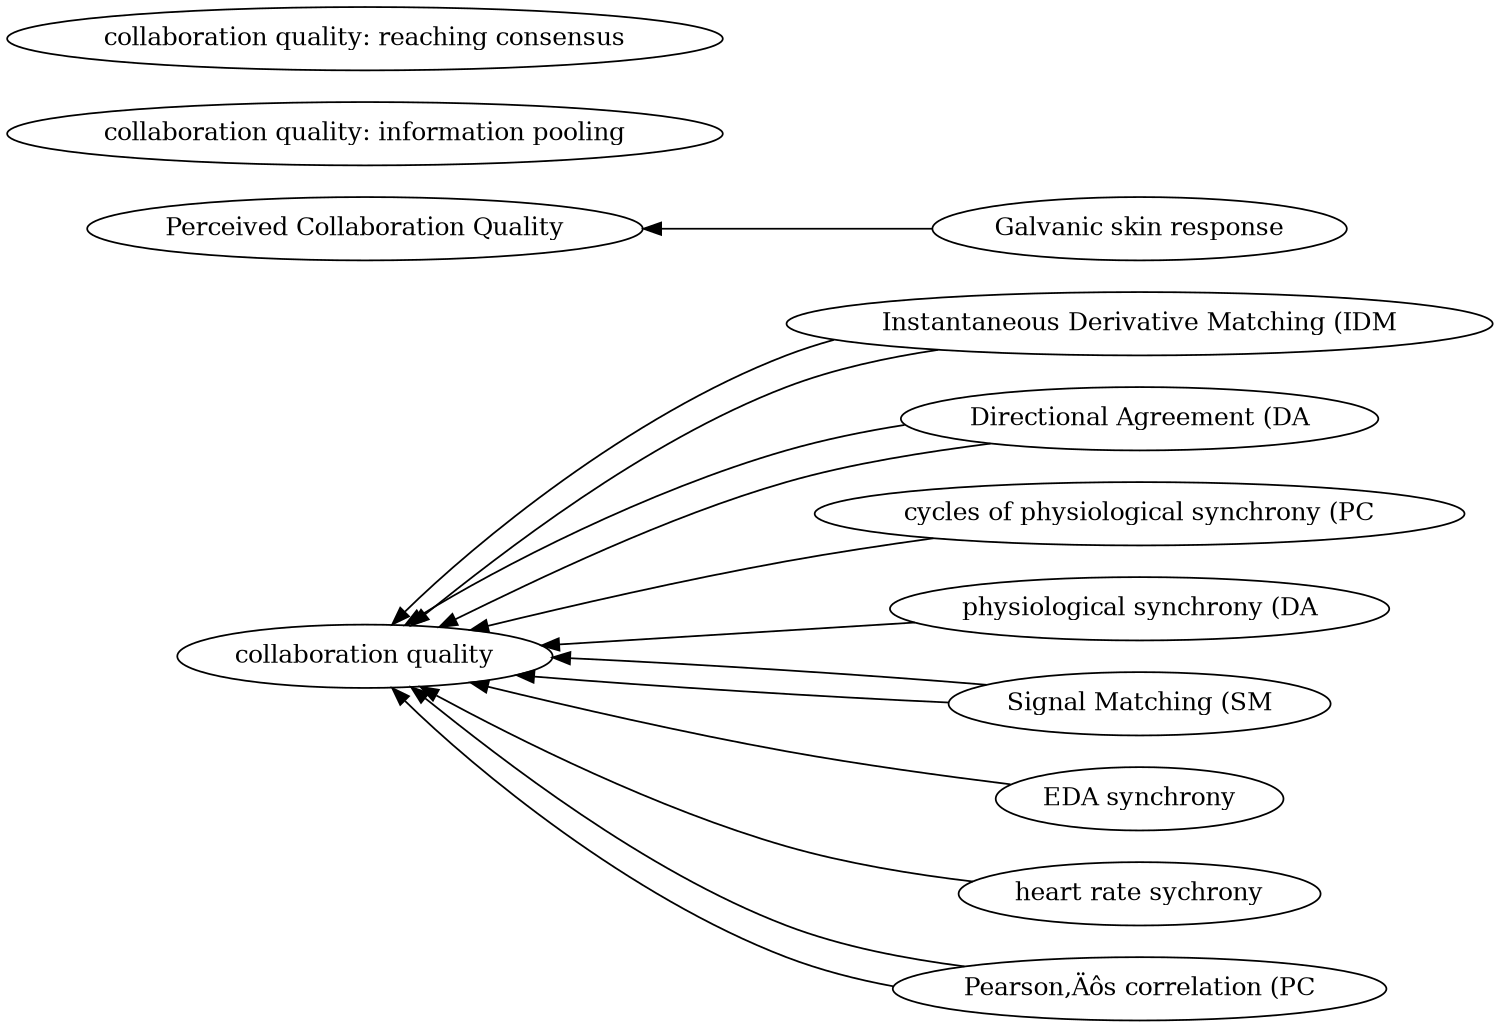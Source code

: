 digraph Test {
	rankdir=RL
	size="10,10"
	overlap=false
	splines=true
	{rank=same; "Instantaneous Derivative Matching (IDM" "Directional Agreement (DA" "cycles of physiological synchrony (PC" "Galvanic skin response" "physiological synchrony (DA" "Signal Matching (SM" "EDA synchrony" "heart rate sychrony" "Pearson‚Äôs correlation (PC";}
	{rank=same; "collaboration quality" "collaboration quality: information pooling" "Perceived Collaboration Quality" "collaboration quality: reaching consensus";}
	"physiological synchrony (DA" [href="https://scholar.google.com/scholar?hl=en&q=Unpacking%20the%20relationship%20between%20existing%20and%20new%20measures%20of%20physiological%20synchrony%20and%20collaborative%20learning:%20a%20mixed%20methods%20study" target=_blank]
	"physiological synchrony (DA" -> "collaboration quality"
	"cycles of physiological synchrony (PC" [href="https://scholar.google.com/scholar?hl=en&q=Unpacking%20the%20relationship%20between%20existing%20and%20new%20measures%20of%20physiological%20synchrony%20and%20collaborative%20learning:%20a%20mixed%20methods%20study" target=_blank]
	"cycles of physiological synchrony (PC" -> "collaboration quality"
	"Signal Matching (SM" [href="https://scholar.google.com/scholar?hl=en&q=Using%20Physiological%20Synchrony%20as%20an%20Indicator%20of%20Collaboration%20Quality,%20Task%20Performance%20and%20Learning" target=_blank]
	"Signal Matching (SM" -> "collaboration quality":" reaching consensus"
	"Instantaneous Derivative Matching (IDM" [href="https://scholar.google.com/scholar?hl=en&q=Using%20Physiological%20Synchrony%20as%20an%20Indicator%20of%20Collaboration%20Quality,%20Task%20Performance%20and%20Learning" target=_blank]
	"Instantaneous Derivative Matching (IDM" -> "collaboration quality":" reaching consensus"
	"Pearson‚Äôs correlation (PC" [href="https://scholar.google.com/scholar?hl=en&q=Using%20Physiological%20Synchrony%20as%20an%20Indicator%20of%20Collaboration%20Quality,%20Task%20Performance%20and%20Learning" target=_blank]
	"Pearson‚Äôs correlation (PC" -> "collaboration quality":" reaching consensus"
	"Directional Agreement (DA" [href="https://scholar.google.com/scholar?hl=en&q=Using%20Physiological%20Synchrony%20as%20an%20Indicator%20of%20Collaboration%20Quality,%20Task%20Performance%20and%20Learning" target=_blank]
	"Directional Agreement (DA" -> "collaboration quality":" reaching consensus"
	"Signal Matching (SM" [href="https://scholar.google.com/scholar?hl=en&q=Using%20Physiological%20Synchrony%20as%20an%20Indicator%20of%20Collaboration%20Quality,%20Task%20Performance%20and%20Learning" target=_blank]
	"Signal Matching (SM" -> "collaboration quality":" information pooling"
	"Instantaneous Derivative Matching (IDM" [href="https://scholar.google.com/scholar?hl=en&q=Using%20Physiological%20Synchrony%20as%20an%20Indicator%20of%20Collaboration%20Quality,%20Task%20Performance%20and%20Learning" target=_blank]
	"Instantaneous Derivative Matching (IDM" -> "collaboration quality":" information pooling"
	"Directional Agreement (DA" [href="https://scholar.google.com/scholar?hl=en&q=Using%20Physiological%20Synchrony%20as%20an%20Indicator%20of%20Collaboration%20Quality,%20Task%20Performance%20and%20Learning" target=_blank]
	"Directional Agreement (DA" -> "collaboration quality":" information pooling"
	"Pearson‚Äôs correlation (PC" [href="https://scholar.google.com/scholar?hl=en&q=Using%20Physiological%20Synchrony%20as%20an%20Indicator%20of%20Collaboration%20Quality,%20Task%20Performance%20and%20Learning" target=_blank]
	"Pearson‚Äôs correlation (PC" -> "collaboration quality":" information pooling"
	"EDA synchrony" [href="https://scholar.google.com/scholar?hl=en&q=Predicting%20Collaborative%20Learning%20Quality%20through%20Physiological%20Synchrony%20Recorded%20by%20Wearable%20Biosensors" target=_blank]
	"EDA synchrony" -> "collaboration quality"
	"heart rate sychrony" [href="https://scholar.google.com/scholar?hl=en&q=Predicting%20Collaborative%20Learning%20Quality%20through%20Physiological%20Synchrony%20Recorded%20by%20Wearable%20Biosensors" target=_blank]
	"heart rate sychrony" -> "collaboration quality"
	"Galvanic skin response" [href="https://scholar.google.com/scholar?hl=en&q=Modeling%20Team-level%20Multimodal%20Dynamics%20during%20Multiparty%20Collaboration" target=_blank]
	"Galvanic skin response" -> "Perceived Collaboration Quality"
}
